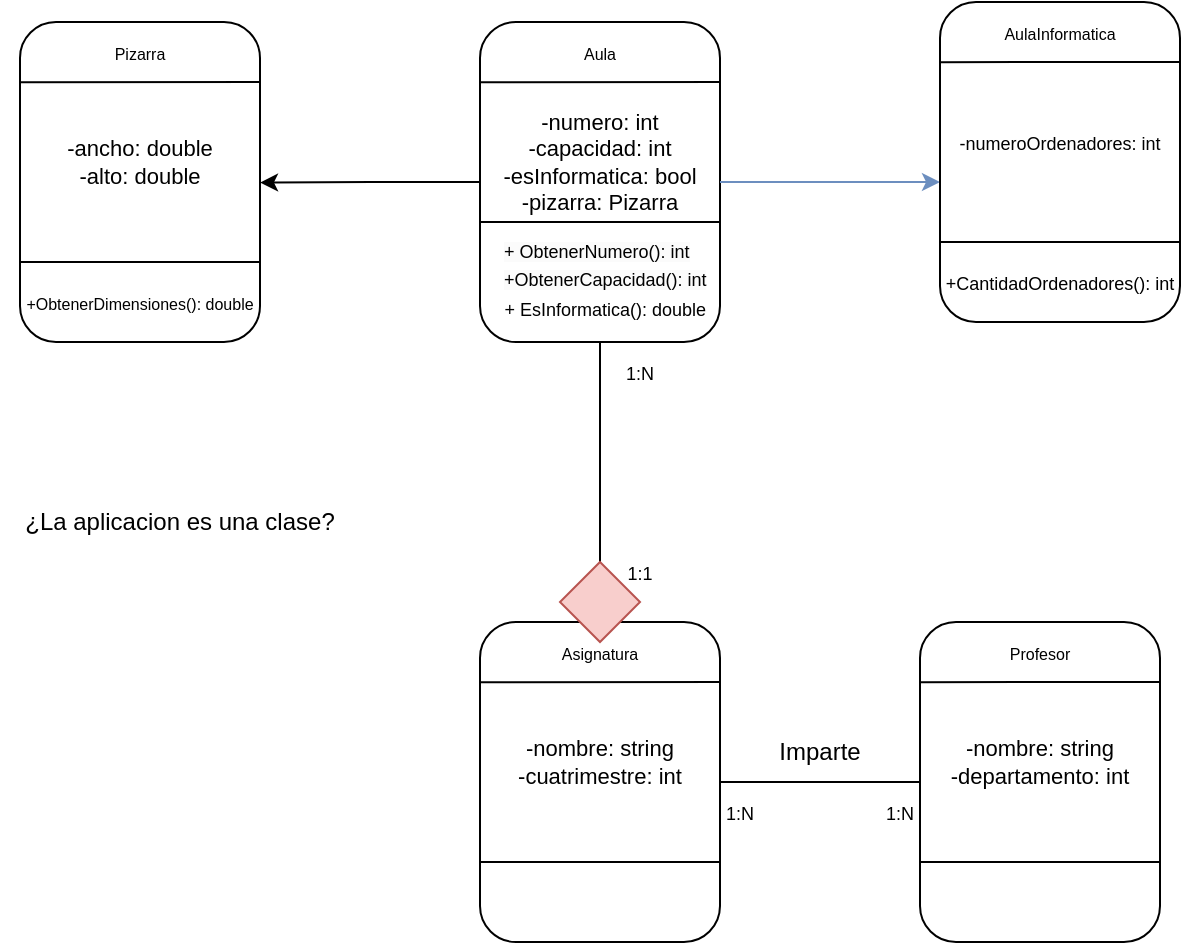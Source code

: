 <mxfile version="24.2.1" type="device" pages="2">
  <diagram name="Page-1" id="NZObzftYaRMVQlycntrI">
    <mxGraphModel dx="450" dy="656" grid="1" gridSize="10" guides="1" tooltips="1" connect="1" arrows="1" fold="1" page="1" pageScale="1" pageWidth="850" pageHeight="1100" math="0" shadow="0">
      <root>
        <mxCell id="0" />
        <mxCell id="1" parent="0" />
        <mxCell id="6HRYTmLF2GMswpSqAz99-2" value="" style="group" parent="1" vertex="1" connectable="0">
          <mxGeometry x="1340" y="330" width="240" height="160" as="geometry" />
        </mxCell>
        <mxCell id="tJ6ijP1tUuQRt77W8Tcq-2" value="" style="group" parent="6HRYTmLF2GMswpSqAz99-2" vertex="1" connectable="0">
          <mxGeometry width="120.24" height="160" as="geometry" />
        </mxCell>
        <mxCell id="UfTuCf3OS7GKTQSjwRax-13" value="" style="rounded=1;whiteSpace=wrap;html=1;" parent="tJ6ijP1tUuQRt77W8Tcq-2" vertex="1">
          <mxGeometry width="120" height="160" as="geometry" />
        </mxCell>
        <mxCell id="UfTuCf3OS7GKTQSjwRax-14" value="" style="endArrow=none;html=1;rounded=0;" parent="tJ6ijP1tUuQRt77W8Tcq-2" target="UfTuCf3OS7GKTQSjwRax-13" edge="1">
          <mxGeometry width="50" height="50" relative="1" as="geometry">
            <mxPoint y="60" as="sourcePoint" />
            <mxPoint x="50" y="10" as="targetPoint" />
          </mxGeometry>
        </mxCell>
        <mxCell id="UfTuCf3OS7GKTQSjwRax-15" value="" style="endArrow=none;html=1;rounded=0;entryX=1.002;entryY=0.312;entryDx=0;entryDy=0;entryPerimeter=0;" parent="tJ6ijP1tUuQRt77W8Tcq-2" edge="1">
          <mxGeometry width="50" height="50" relative="1" as="geometry">
            <mxPoint y="30.08" as="sourcePoint" />
            <mxPoint x="120.24" y="30" as="targetPoint" />
          </mxGeometry>
        </mxCell>
        <mxCell id="UfTuCf3OS7GKTQSjwRax-16" value="" style="endArrow=none;html=1;rounded=0;entryX=1.002;entryY=0.312;entryDx=0;entryDy=0;entryPerimeter=0;" parent="tJ6ijP1tUuQRt77W8Tcq-2" edge="1">
          <mxGeometry width="50" height="50" relative="1" as="geometry">
            <mxPoint y="120" as="sourcePoint" />
            <mxPoint x="120" y="120" as="targetPoint" />
          </mxGeometry>
        </mxCell>
        <mxCell id="UfTuCf3OS7GKTQSjwRax-17" value="&lt;span style=&quot;font-size: 8px;&quot;&gt;Asignatura&lt;/span&gt;" style="text;html=1;align=center;verticalAlign=middle;whiteSpace=wrap;rounded=0;" parent="tJ6ijP1tUuQRt77W8Tcq-2" vertex="1">
          <mxGeometry width="120" height="30" as="geometry" />
        </mxCell>
        <mxCell id="UfTuCf3OS7GKTQSjwRax-18" value="&lt;div style=&quot;font-size: 11px;&quot;&gt;-nombre: string&lt;/div&gt;&lt;div style=&quot;font-size: 11px;&quot;&gt;-cuatrimestre: int&lt;/div&gt;" style="text;html=1;align=center;verticalAlign=middle;whiteSpace=wrap;rounded=0;" parent="tJ6ijP1tUuQRt77W8Tcq-2" vertex="1">
          <mxGeometry y="50" width="120" height="40" as="geometry" />
        </mxCell>
        <mxCell id="tJ6ijP1tUuQRt77W8Tcq-11" value="Imparte" style="text;html=1;align=center;verticalAlign=middle;whiteSpace=wrap;rounded=0;" parent="6HRYTmLF2GMswpSqAz99-2" vertex="1">
          <mxGeometry x="140" y="50" width="60" height="30" as="geometry" />
        </mxCell>
        <mxCell id="tJ6ijP1tUuQRt77W8Tcq-12" value="&lt;font style=&quot;font-size: 9px;&quot;&gt;1:N&lt;/font&gt;" style="text;html=1;align=center;verticalAlign=middle;whiteSpace=wrap;rounded=0;" parent="6HRYTmLF2GMswpSqAz99-2" vertex="1">
          <mxGeometry x="100" y="80" width="60" height="30" as="geometry" />
        </mxCell>
        <mxCell id="tJ6ijP1tUuQRt77W8Tcq-13" value="&lt;font style=&quot;font-size: 9px;&quot;&gt;1:N&lt;/font&gt;" style="text;html=1;align=center;verticalAlign=middle;whiteSpace=wrap;rounded=0;" parent="6HRYTmLF2GMswpSqAz99-2" vertex="1">
          <mxGeometry x="180" y="80" width="60" height="30" as="geometry" />
        </mxCell>
        <mxCell id="tJ6ijP1tUuQRt77W8Tcq-3" value="" style="group" parent="1" vertex="1" connectable="0">
          <mxGeometry x="1560" y="330" width="120.24" height="160" as="geometry" />
        </mxCell>
        <mxCell id="tJ6ijP1tUuQRt77W8Tcq-4" value="" style="rounded=1;whiteSpace=wrap;html=1;" parent="tJ6ijP1tUuQRt77W8Tcq-3" vertex="1">
          <mxGeometry width="120" height="160" as="geometry" />
        </mxCell>
        <mxCell id="tJ6ijP1tUuQRt77W8Tcq-5" value="" style="endArrow=none;html=1;rounded=0;" parent="tJ6ijP1tUuQRt77W8Tcq-3" target="tJ6ijP1tUuQRt77W8Tcq-4" edge="1">
          <mxGeometry width="50" height="50" relative="1" as="geometry">
            <mxPoint y="60" as="sourcePoint" />
            <mxPoint x="50" y="10" as="targetPoint" />
          </mxGeometry>
        </mxCell>
        <mxCell id="tJ6ijP1tUuQRt77W8Tcq-6" value="" style="endArrow=none;html=1;rounded=0;entryX=1.002;entryY=0.312;entryDx=0;entryDy=0;entryPerimeter=0;" parent="tJ6ijP1tUuQRt77W8Tcq-3" edge="1">
          <mxGeometry width="50" height="50" relative="1" as="geometry">
            <mxPoint y="30.08" as="sourcePoint" />
            <mxPoint x="120.24" y="30" as="targetPoint" />
          </mxGeometry>
        </mxCell>
        <mxCell id="tJ6ijP1tUuQRt77W8Tcq-7" value="" style="endArrow=none;html=1;rounded=0;entryX=1.002;entryY=0.312;entryDx=0;entryDy=0;entryPerimeter=0;" parent="tJ6ijP1tUuQRt77W8Tcq-3" edge="1">
          <mxGeometry width="50" height="50" relative="1" as="geometry">
            <mxPoint y="120" as="sourcePoint" />
            <mxPoint x="120" y="120" as="targetPoint" />
          </mxGeometry>
        </mxCell>
        <mxCell id="tJ6ijP1tUuQRt77W8Tcq-8" value="&lt;span style=&quot;font-size: 8px;&quot;&gt;Profesor&lt;/span&gt;" style="text;html=1;align=center;verticalAlign=middle;whiteSpace=wrap;rounded=0;" parent="tJ6ijP1tUuQRt77W8Tcq-3" vertex="1">
          <mxGeometry width="120" height="30" as="geometry" />
        </mxCell>
        <mxCell id="tJ6ijP1tUuQRt77W8Tcq-9" value="&lt;div style=&quot;font-size: 11px;&quot;&gt;-nombre: string&lt;/div&gt;&lt;div style=&quot;font-size: 11px;&quot;&gt;-departamento: int&lt;/div&gt;" style="text;html=1;align=center;verticalAlign=middle;whiteSpace=wrap;rounded=0;" parent="tJ6ijP1tUuQRt77W8Tcq-3" vertex="1">
          <mxGeometry y="50" width="120" height="40" as="geometry" />
        </mxCell>
        <mxCell id="tJ6ijP1tUuQRt77W8Tcq-10" style="edgeStyle=orthogonalEdgeStyle;rounded=0;orthogonalLoop=1;jettySize=auto;html=1;exitX=0;exitY=0.75;exitDx=0;exitDy=0;entryX=1;entryY=0.75;entryDx=0;entryDy=0;endArrow=none;endFill=0;" parent="1" source="tJ6ijP1tUuQRt77W8Tcq-9" target="UfTuCf3OS7GKTQSjwRax-18" edge="1">
          <mxGeometry relative="1" as="geometry" />
        </mxCell>
        <mxCell id="tJ6ijP1tUuQRt77W8Tcq-14" value="" style="group" parent="1" vertex="1" connectable="0">
          <mxGeometry x="1340" y="30" width="160" height="160" as="geometry" />
        </mxCell>
        <mxCell id="tJ6ijP1tUuQRt77W8Tcq-15" value="" style="rounded=1;whiteSpace=wrap;html=1;" parent="tJ6ijP1tUuQRt77W8Tcq-14" vertex="1">
          <mxGeometry width="120" height="160" as="geometry" />
        </mxCell>
        <mxCell id="tJ6ijP1tUuQRt77W8Tcq-16" value="" style="endArrow=none;html=1;rounded=0;" parent="tJ6ijP1tUuQRt77W8Tcq-14" target="tJ6ijP1tUuQRt77W8Tcq-15" edge="1">
          <mxGeometry width="50" height="50" relative="1" as="geometry">
            <mxPoint y="60" as="sourcePoint" />
            <mxPoint x="50" y="10" as="targetPoint" />
          </mxGeometry>
        </mxCell>
        <mxCell id="tJ6ijP1tUuQRt77W8Tcq-17" value="" style="endArrow=none;html=1;rounded=0;entryX=1.002;entryY=0.312;entryDx=0;entryDy=0;entryPerimeter=0;" parent="tJ6ijP1tUuQRt77W8Tcq-14" edge="1">
          <mxGeometry width="50" height="50" relative="1" as="geometry">
            <mxPoint y="30.08" as="sourcePoint" />
            <mxPoint x="120.24" y="30" as="targetPoint" />
          </mxGeometry>
        </mxCell>
        <mxCell id="tJ6ijP1tUuQRt77W8Tcq-18" value="" style="endArrow=none;html=1;rounded=0;entryX=1.002;entryY=0.312;entryDx=0;entryDy=0;entryPerimeter=0;" parent="tJ6ijP1tUuQRt77W8Tcq-14" edge="1">
          <mxGeometry width="50" height="50" relative="1" as="geometry">
            <mxPoint y="100" as="sourcePoint" />
            <mxPoint x="120" y="100" as="targetPoint" />
          </mxGeometry>
        </mxCell>
        <mxCell id="tJ6ijP1tUuQRt77W8Tcq-19" value="&lt;span style=&quot;font-size: 8px;&quot;&gt;Aula&lt;/span&gt;" style="text;html=1;align=center;verticalAlign=middle;whiteSpace=wrap;rounded=0;" parent="tJ6ijP1tUuQRt77W8Tcq-14" vertex="1">
          <mxGeometry width="120" height="30" as="geometry" />
        </mxCell>
        <mxCell id="tJ6ijP1tUuQRt77W8Tcq-29" style="edgeStyle=orthogonalEdgeStyle;rounded=0;orthogonalLoop=1;jettySize=auto;html=1;exitX=0;exitY=0.75;exitDx=0;exitDy=0;" parent="tJ6ijP1tUuQRt77W8Tcq-14" source="tJ6ijP1tUuQRt77W8Tcq-20" edge="1">
          <mxGeometry relative="1" as="geometry">
            <mxPoint x="-110" y="80.286" as="targetPoint" />
          </mxGeometry>
        </mxCell>
        <mxCell id="tJ6ijP1tUuQRt77W8Tcq-20" value="&lt;div style=&quot;font-size: 11px;&quot;&gt;-numero: int&lt;/div&gt;&lt;div style=&quot;font-size: 11px;&quot;&gt;-capacidad: int&lt;/div&gt;&lt;div style=&quot;font-size: 11px;&quot;&gt;-esInformatica: bool&lt;/div&gt;&lt;div style=&quot;font-size: 11px;&quot;&gt;-pizarra: Pizarra&lt;/div&gt;" style="text;html=1;align=center;verticalAlign=middle;whiteSpace=wrap;rounded=0;" parent="tJ6ijP1tUuQRt77W8Tcq-14" vertex="1">
          <mxGeometry y="50" width="120" height="40" as="geometry" />
        </mxCell>
        <mxCell id="tJ6ijP1tUuQRt77W8Tcq-44" value="&lt;span style=&quot;color: rgb(0, 0, 0); font-family: Helvetica; font-size: 9px; font-style: normal; font-variant-ligatures: normal; font-variant-caps: normal; font-weight: 400; letter-spacing: normal; orphans: 2; text-align: center; text-indent: 0px; text-transform: none; widows: 2; word-spacing: 0px; -webkit-text-stroke-width: 0px; white-space: normal; background-color: rgb(251, 251, 251); text-decoration-thickness: initial; text-decoration-style: initial; text-decoration-color: initial; display: inline !important; float: none;&quot;&gt;+ ObtenerNumero(): int&lt;/span&gt;&lt;div&gt;&lt;span style=&quot;color: rgb(0, 0, 0); font-family: Helvetica; font-size: 9px; font-style: normal; font-variant-ligatures: normal; font-variant-caps: normal; font-weight: 400; letter-spacing: normal; orphans: 2; text-align: center; text-indent: 0px; text-transform: none; widows: 2; word-spacing: 0px; -webkit-text-stroke-width: 0px; white-space: normal; background-color: rgb(251, 251, 251); text-decoration-thickness: initial; text-decoration-style: initial; text-decoration-color: initial; display: inline !important; float: none;&quot;&gt;+ObtenerCapacidad(): int&lt;/span&gt;&lt;/div&gt;&lt;div style=&quot;text-align: center;&quot;&gt;&lt;font style=&quot;font-size: 9px;&quot;&gt;+ EsInformatica(): double&lt;/font&gt;&lt;/div&gt;" style="text;whiteSpace=wrap;html=1;" parent="tJ6ijP1tUuQRt77W8Tcq-14" vertex="1">
          <mxGeometry x="10" y="100" width="150" height="40" as="geometry" />
        </mxCell>
        <mxCell id="tJ6ijP1tUuQRt77W8Tcq-21" value="" style="endArrow=classic;html=1;rounded=0;exitX=1;exitY=0.75;exitDx=0;exitDy=0;fillColor=#dae8fc;strokeColor=#6c8ebf;" parent="1" source="tJ6ijP1tUuQRt77W8Tcq-20" edge="1">
          <mxGeometry width="50" height="50" relative="1" as="geometry">
            <mxPoint x="1510" y="240" as="sourcePoint" />
            <mxPoint x="1570" y="110" as="targetPoint" />
          </mxGeometry>
        </mxCell>
        <mxCell id="tJ6ijP1tUuQRt77W8Tcq-22" value="" style="group" parent="1" vertex="1" connectable="0">
          <mxGeometry x="1570" y="20" width="120.24" height="160" as="geometry" />
        </mxCell>
        <mxCell id="tJ6ijP1tUuQRt77W8Tcq-23" value="" style="rounded=1;whiteSpace=wrap;html=1;" parent="tJ6ijP1tUuQRt77W8Tcq-22" vertex="1">
          <mxGeometry width="120" height="160" as="geometry" />
        </mxCell>
        <mxCell id="tJ6ijP1tUuQRt77W8Tcq-24" value="" style="endArrow=none;html=1;rounded=0;" parent="tJ6ijP1tUuQRt77W8Tcq-22" target="tJ6ijP1tUuQRt77W8Tcq-23" edge="1">
          <mxGeometry width="50" height="50" relative="1" as="geometry">
            <mxPoint y="60" as="sourcePoint" />
            <mxPoint x="50" y="10" as="targetPoint" />
          </mxGeometry>
        </mxCell>
        <mxCell id="tJ6ijP1tUuQRt77W8Tcq-25" value="" style="endArrow=none;html=1;rounded=0;entryX=1.002;entryY=0.312;entryDx=0;entryDy=0;entryPerimeter=0;" parent="tJ6ijP1tUuQRt77W8Tcq-22" edge="1">
          <mxGeometry width="50" height="50" relative="1" as="geometry">
            <mxPoint y="30.08" as="sourcePoint" />
            <mxPoint x="120.24" y="30" as="targetPoint" />
          </mxGeometry>
        </mxCell>
        <mxCell id="tJ6ijP1tUuQRt77W8Tcq-26" value="" style="endArrow=none;html=1;rounded=0;entryX=1.002;entryY=0.312;entryDx=0;entryDy=0;entryPerimeter=0;" parent="tJ6ijP1tUuQRt77W8Tcq-22" edge="1">
          <mxGeometry width="50" height="50" relative="1" as="geometry">
            <mxPoint y="120" as="sourcePoint" />
            <mxPoint x="120" y="120" as="targetPoint" />
          </mxGeometry>
        </mxCell>
        <mxCell id="tJ6ijP1tUuQRt77W8Tcq-27" value="&lt;span style=&quot;font-size: 8px;&quot;&gt;AulaInformatica&lt;/span&gt;" style="text;html=1;align=center;verticalAlign=middle;whiteSpace=wrap;rounded=0;" parent="tJ6ijP1tUuQRt77W8Tcq-22" vertex="1">
          <mxGeometry width="120" height="30" as="geometry" />
        </mxCell>
        <mxCell id="tJ6ijP1tUuQRt77W8Tcq-28" value="&lt;div style=&quot;&quot;&gt;&lt;font style=&quot;font-size: 9px;&quot;&gt;-numeroOrdenadores: int&lt;/font&gt;&lt;/div&gt;" style="text;html=1;align=center;verticalAlign=middle;whiteSpace=wrap;rounded=0;" parent="tJ6ijP1tUuQRt77W8Tcq-22" vertex="1">
          <mxGeometry y="50" width="120" height="40" as="geometry" />
        </mxCell>
        <mxCell id="tJ6ijP1tUuQRt77W8Tcq-41" value="&lt;div style=&quot;&quot;&gt;&lt;font style=&quot;font-size: 9px;&quot;&gt;+CantidadOrdenadores(): int&lt;/font&gt;&lt;/div&gt;" style="text;html=1;align=center;verticalAlign=middle;whiteSpace=wrap;rounded=0;" parent="tJ6ijP1tUuQRt77W8Tcq-22" vertex="1">
          <mxGeometry y="120" width="120" height="40" as="geometry" />
        </mxCell>
        <mxCell id="tJ6ijP1tUuQRt77W8Tcq-30" value="" style="group" parent="1" vertex="1" connectable="0">
          <mxGeometry x="1110" y="30" width="120.24" height="160" as="geometry" />
        </mxCell>
        <mxCell id="tJ6ijP1tUuQRt77W8Tcq-31" value="" style="rounded=1;whiteSpace=wrap;html=1;" parent="tJ6ijP1tUuQRt77W8Tcq-30" vertex="1">
          <mxGeometry width="120" height="160" as="geometry" />
        </mxCell>
        <mxCell id="tJ6ijP1tUuQRt77W8Tcq-32" value="" style="endArrow=none;html=1;rounded=0;" parent="tJ6ijP1tUuQRt77W8Tcq-30" target="tJ6ijP1tUuQRt77W8Tcq-31" edge="1">
          <mxGeometry width="50" height="50" relative="1" as="geometry">
            <mxPoint y="60" as="sourcePoint" />
            <mxPoint x="50" y="10" as="targetPoint" />
          </mxGeometry>
        </mxCell>
        <mxCell id="tJ6ijP1tUuQRt77W8Tcq-33" value="" style="endArrow=none;html=1;rounded=0;entryX=1.002;entryY=0.312;entryDx=0;entryDy=0;entryPerimeter=0;" parent="tJ6ijP1tUuQRt77W8Tcq-30" edge="1">
          <mxGeometry width="50" height="50" relative="1" as="geometry">
            <mxPoint y="30.08" as="sourcePoint" />
            <mxPoint x="120.24" y="30" as="targetPoint" />
          </mxGeometry>
        </mxCell>
        <mxCell id="tJ6ijP1tUuQRt77W8Tcq-34" value="" style="endArrow=none;html=1;rounded=0;entryX=1.002;entryY=0.312;entryDx=0;entryDy=0;entryPerimeter=0;" parent="tJ6ijP1tUuQRt77W8Tcq-30" edge="1">
          <mxGeometry width="50" height="50" relative="1" as="geometry">
            <mxPoint y="120" as="sourcePoint" />
            <mxPoint x="120" y="120" as="targetPoint" />
          </mxGeometry>
        </mxCell>
        <mxCell id="tJ6ijP1tUuQRt77W8Tcq-35" value="&lt;span style=&quot;font-size: 8px;&quot;&gt;Pizarra&lt;/span&gt;" style="text;html=1;align=center;verticalAlign=middle;whiteSpace=wrap;rounded=0;" parent="tJ6ijP1tUuQRt77W8Tcq-30" vertex="1">
          <mxGeometry width="120" height="30" as="geometry" />
        </mxCell>
        <mxCell id="tJ6ijP1tUuQRt77W8Tcq-37" value="&lt;div style=&quot;font-size: 11px;&quot;&gt;-ancho: double&lt;/div&gt;&lt;div style=&quot;font-size: 11px;&quot;&gt;-alto: double&lt;/div&gt;" style="text;html=1;align=center;verticalAlign=middle;whiteSpace=wrap;rounded=0;" parent="tJ6ijP1tUuQRt77W8Tcq-30" vertex="1">
          <mxGeometry y="50" width="120" height="40" as="geometry" />
        </mxCell>
        <mxCell id="tJ6ijP1tUuQRt77W8Tcq-40" value="&lt;div style=&quot;&quot;&gt;&lt;font style=&quot;font-size: 8px;&quot;&gt;+ObtenerDimensiones(): double&lt;/font&gt;&lt;/div&gt;" style="text;html=1;align=center;verticalAlign=middle;whiteSpace=wrap;rounded=0;" parent="tJ6ijP1tUuQRt77W8Tcq-30" vertex="1">
          <mxGeometry y="120" width="120" height="40" as="geometry" />
        </mxCell>
        <mxCell id="tJ6ijP1tUuQRt77W8Tcq-47" style="edgeStyle=orthogonalEdgeStyle;rounded=0;orthogonalLoop=1;jettySize=auto;html=1;exitX=0.5;exitY=1;exitDx=0;exitDy=0;entryX=0.5;entryY=0;entryDx=0;entryDy=0;endArrow=none;endFill=0;" parent="1" source="tJ6ijP1tUuQRt77W8Tcq-15" target="UfTuCf3OS7GKTQSjwRax-17" edge="1">
          <mxGeometry relative="1" as="geometry" />
        </mxCell>
        <mxCell id="tJ6ijP1tUuQRt77W8Tcq-49" value="&lt;font style=&quot;font-size: 9px;&quot;&gt;1:N&lt;/font&gt;" style="text;html=1;align=center;verticalAlign=middle;whiteSpace=wrap;rounded=0;" parent="1" vertex="1">
          <mxGeometry x="1390" y="190" width="60" height="30" as="geometry" />
        </mxCell>
        <mxCell id="tJ6ijP1tUuQRt77W8Tcq-50" value="&lt;font style=&quot;font-size: 9px;&quot;&gt;1:1&lt;/font&gt;" style="text;html=1;align=center;verticalAlign=middle;whiteSpace=wrap;rounded=0;" parent="1" vertex="1">
          <mxGeometry x="1390" y="290" width="60" height="30" as="geometry" />
        </mxCell>
        <mxCell id="tJ6ijP1tUuQRt77W8Tcq-51" value="" style="rhombus;whiteSpace=wrap;html=1;fillColor=#f8cecc;strokeColor=#b85450;" parent="1" vertex="1">
          <mxGeometry x="1380" y="300" width="40" height="40" as="geometry" />
        </mxCell>
        <mxCell id="suOxwqhWXyRoQqosibSl-1" value="¿La aplicacion es una clase?" style="text;html=1;align=center;verticalAlign=middle;whiteSpace=wrap;rounded=0;" vertex="1" parent="1">
          <mxGeometry x="1100" y="230" width="180" height="100" as="geometry" />
        </mxCell>
      </root>
    </mxGraphModel>
  </diagram>
  <diagram id="IubqsKRCvYwm9v-thLuF" name="Page-2">
    <mxGraphModel dx="1150" dy="509" grid="0" gridSize="10" guides="1" tooltips="1" connect="1" arrows="1" fold="1" page="0" pageScale="1" pageWidth="850" pageHeight="1100" math="0" shadow="0">
      <root>
        <mxCell id="0" />
        <mxCell id="1" parent="0" />
        <mxCell id="eLIHctDLw3GJHYmIPz8b-1" value="" style="group" vertex="1" connectable="0" parent="1">
          <mxGeometry x="50" y="30" width="760" height="570" as="geometry" />
        </mxCell>
        <mxCell id="eLIHctDLw3GJHYmIPz8b-2" value="" style="group" vertex="1" connectable="0" parent="eLIHctDLw3GJHYmIPz8b-1">
          <mxGeometry width="198.657" height="213.75" as="geometry" />
        </mxCell>
        <mxCell id="eLIHctDLw3GJHYmIPz8b-3" value="" style="whiteSpace=wrap;html=1;aspect=fixed;" vertex="1" parent="eLIHctDLw3GJHYmIPz8b-2">
          <mxGeometry width="198.261" height="198.261" as="geometry" />
        </mxCell>
        <mxCell id="eLIHctDLw3GJHYmIPz8b-4" value="" style="endArrow=none;html=1;rounded=0;exitX=0;exitY=0.333;exitDx=0;exitDy=0;exitPerimeter=0;entryX=1.002;entryY=0.336;entryDx=0;entryDy=0;entryPerimeter=0;" edge="1" parent="eLIHctDLw3GJHYmIPz8b-2">
          <mxGeometry width="50" height="50" relative="1" as="geometry">
            <mxPoint y="47.5" as="sourcePoint" />
            <mxPoint x="198.657" y="48.141" as="targetPoint" />
          </mxGeometry>
        </mxCell>
        <mxCell id="eLIHctDLw3GJHYmIPz8b-5" value="" style="endArrow=none;html=1;rounded=0;exitX=0;exitY=0.333;exitDx=0;exitDy=0;exitPerimeter=0;entryX=1.002;entryY=0.336;entryDx=0;entryDy=0;entryPerimeter=0;" edge="1" parent="eLIHctDLw3GJHYmIPz8b-2">
          <mxGeometry width="50" height="50" relative="1" as="geometry">
            <mxPoint y="154.375" as="sourcePoint" />
            <mxPoint x="198.261" y="154.375" as="targetPoint" />
          </mxGeometry>
        </mxCell>
        <mxCell id="eLIHctDLw3GJHYmIPz8b-6" value="Cliente" style="text;html=1;align=center;verticalAlign=middle;whiteSpace=wrap;rounded=0;" vertex="1" parent="eLIHctDLw3GJHYmIPz8b-2">
          <mxGeometry x="66.087" y="11.875" width="66.087" height="35.625" as="geometry" />
        </mxCell>
        <mxCell id="eLIHctDLw3GJHYmIPz8b-7" value="- nombre: string&lt;div&gt;-dni: string&lt;/div&gt;&lt;div&gt;-direccion: string&lt;/div&gt;&lt;div&gt;-edad: int&lt;/div&gt;" style="text;html=1;align=center;verticalAlign=middle;whiteSpace=wrap;rounded=0;" vertex="1" parent="eLIHctDLw3GJHYmIPz8b-2">
          <mxGeometry y="83.125" width="198.261" height="35.625" as="geometry" />
        </mxCell>
        <mxCell id="eLIHctDLw3GJHYmIPz8b-8" value="" style="rounded=0;whiteSpace=wrap;html=1;" vertex="1" parent="eLIHctDLw3GJHYmIPz8b-1">
          <mxGeometry x="277.874" y="332.5" width="187.246" height="237.5" as="geometry" />
        </mxCell>
        <mxCell id="eLIHctDLw3GJHYmIPz8b-9" value="" style="endArrow=none;html=1;rounded=0;entryX=1.032;entryY=0.295;entryDx=0;entryDy=0;entryPerimeter=0;" edge="1" parent="eLIHctDLw3GJHYmIPz8b-1">
          <mxGeometry width="50" height="50" relative="1" as="geometry">
            <mxPoint x="277.874" y="393.062" as="sourcePoint" />
            <mxPoint x="471.112" y="391.875" as="targetPoint" />
          </mxGeometry>
        </mxCell>
        <mxCell id="eLIHctDLw3GJHYmIPz8b-10" value="Sucursales" style="text;html=1;align=center;verticalAlign=middle;whiteSpace=wrap;rounded=0;" vertex="1" parent="eLIHctDLw3GJHYmIPz8b-1">
          <mxGeometry x="338.453" y="344.375" width="66.087" height="35.625" as="geometry" />
        </mxCell>
        <mxCell id="eLIHctDLw3GJHYmIPz8b-11" value="-numeroSucursal: int&lt;div&gt;-direccion: string&lt;/div&gt;&lt;div&gt;-telefono: string&lt;/div&gt;" style="text;html=1;align=center;verticalAlign=middle;whiteSpace=wrap;rounded=0;" vertex="1" parent="eLIHctDLw3GJHYmIPz8b-1">
          <mxGeometry x="289.285" y="403.75" width="164.821" height="71.25" as="geometry" />
        </mxCell>
        <mxCell id="eLIHctDLw3GJHYmIPz8b-12" value="" style="endArrow=none;html=1;rounded=0;entryX=1;entryY=0.75;entryDx=0;entryDy=0;" edge="1" parent="eLIHctDLw3GJHYmIPz8b-1">
          <mxGeometry width="50" height="50" relative="1" as="geometry">
            <mxPoint x="277.874" y="486.875" as="sourcePoint" />
            <mxPoint x="465.12" y="486.875" as="targetPoint" />
          </mxGeometry>
        </mxCell>
        <mxCell id="eLIHctDLw3GJHYmIPz8b-13" value="" style="endArrow=none;html=1;rounded=0;exitX=1;exitY=0.5;exitDx=0;exitDy=0;" edge="1" parent="eLIHctDLw3GJHYmIPz8b-1" source="eLIHctDLw3GJHYmIPz8b-7">
          <mxGeometry width="50" height="50" relative="1" as="geometry">
            <mxPoint x="209.275" y="237.5" as="sourcePoint" />
            <mxPoint x="286.377" y="100.938" as="targetPoint" />
            <Array as="points" />
          </mxGeometry>
        </mxCell>
        <mxCell id="eLIHctDLw3GJHYmIPz8b-14" value="&lt;font style=&quot;font-size: 8px;&quot;&gt;1:1&lt;/font&gt;" style="text;html=1;align=center;verticalAlign=middle;whiteSpace=wrap;rounded=0;" vertex="1" parent="eLIHctDLw3GJHYmIPz8b-1">
          <mxGeometry x="176.232" y="71.25" width="66.087" height="35.625" as="geometry" />
        </mxCell>
        <mxCell id="eLIHctDLw3GJHYmIPz8b-15" value="" style="endArrow=none;html=1;rounded=0;entryX=0.531;entryY=1.014;entryDx=0;entryDy=0;entryPerimeter=0;exitX=0.549;exitY=0.005;exitDx=0;exitDy=0;exitPerimeter=0;" edge="1" parent="eLIHctDLw3GJHYmIPz8b-1" source="eLIHctDLw3GJHYmIPz8b-8" target="eLIHctDLw3GJHYmIPz8b-18">
          <mxGeometry width="50" height="50" relative="1" as="geometry">
            <mxPoint x="341.449" y="285" as="sourcePoint" />
            <mxPoint x="396.522" y="225.625" as="targetPoint" />
          </mxGeometry>
        </mxCell>
        <mxCell id="eLIHctDLw3GJHYmIPz8b-16" value="&lt;font style=&quot;font-size: 8px;&quot;&gt;1:1&lt;/font&gt;" style="text;html=1;align=center;verticalAlign=middle;whiteSpace=wrap;rounded=0;" vertex="1" parent="eLIHctDLw3GJHYmIPz8b-1">
          <mxGeometry x="363.478" y="296.875" width="66.087" height="35.625" as="geometry" />
        </mxCell>
        <mxCell id="eLIHctDLw3GJHYmIPz8b-17" value="&lt;font style=&quot;font-size: 8px;&quot;&gt;0:N&lt;/font&gt;" style="text;html=1;align=center;verticalAlign=middle;whiteSpace=wrap;rounded=0;" vertex="1" parent="eLIHctDLw3GJHYmIPz8b-1">
          <mxGeometry x="363.478" y="213.75" width="66.087" height="35.625" as="geometry" />
        </mxCell>
        <mxCell id="eLIHctDLw3GJHYmIPz8b-18" value="" style="rounded=0;whiteSpace=wrap;html=1;" vertex="1" parent="eLIHctDLw3GJHYmIPz8b-1">
          <mxGeometry x="286.377" width="176.232" height="213.75" as="geometry" />
        </mxCell>
        <mxCell id="eLIHctDLw3GJHYmIPz8b-19" value="" style="endArrow=none;html=1;rounded=0;exitX=0;exitY=0.25;exitDx=0;exitDy=0;entryX=1;entryY=0.25;entryDx=0;entryDy=0;" edge="1" parent="eLIHctDLw3GJHYmIPz8b-1" source="eLIHctDLw3GJHYmIPz8b-18" target="eLIHctDLw3GJHYmIPz8b-18">
          <mxGeometry width="50" height="50" relative="1" as="geometry">
            <mxPoint x="330.435" y="106.875" as="sourcePoint" />
            <mxPoint x="473.623" y="61.75" as="targetPoint" />
          </mxGeometry>
        </mxCell>
        <mxCell id="eLIHctDLw3GJHYmIPz8b-20" value="" style="endArrow=none;html=1;rounded=0;exitX=0;exitY=0.25;exitDx=0;exitDy=0;entryX=1;entryY=0.25;entryDx=0;entryDy=0;" edge="1" parent="eLIHctDLw3GJHYmIPz8b-1">
          <mxGeometry width="50" height="50" relative="1" as="geometry">
            <mxPoint x="286.377" y="106.531" as="sourcePoint" />
            <mxPoint x="462.609" y="106.531" as="targetPoint" />
          </mxGeometry>
        </mxCell>
        <mxCell id="eLIHctDLw3GJHYmIPz8b-21" value="Cuenta" style="text;html=1;align=center;verticalAlign=middle;whiteSpace=wrap;rounded=0;" vertex="1" parent="eLIHctDLw3GJHYmIPz8b-1">
          <mxGeometry x="324.928" y="11.875" width="99.13" height="35.625" as="geometry" />
        </mxCell>
        <mxCell id="eLIHctDLw3GJHYmIPz8b-22" value="&lt;div&gt;-numeroCuenta&lt;/div&gt;-saldo: double" style="text;html=1;align=center;verticalAlign=middle;whiteSpace=wrap;rounded=0;" vertex="1" parent="eLIHctDLw3GJHYmIPz8b-1">
          <mxGeometry x="275.362" y="59.375" width="198.261" height="35.625" as="geometry" />
        </mxCell>
        <mxCell id="eLIHctDLw3GJHYmIPz8b-23" value="&lt;font style=&quot;font-size: 8px;&quot;&gt;+ ConsultarSaldo(): double&lt;/font&gt;&lt;div style=&quot;font-size: 8px;&quot;&gt;&lt;font style=&quot;font-size: 8px;&quot;&gt;+ RealizarAportacion(): void&lt;/font&gt;&lt;/div&gt;&lt;div style=&quot;font-size: 8px;&quot;&gt;&lt;font style=&quot;font-size: 8px;&quot;&gt;+ RealizarReintegro(): void&lt;/font&gt;&lt;/div&gt;" style="text;html=1;align=center;verticalAlign=middle;whiteSpace=wrap;rounded=0;" vertex="1" parent="eLIHctDLw3GJHYmIPz8b-1">
          <mxGeometry x="311.115" y="95" width="121.159" height="130.625" as="geometry" />
        </mxCell>
        <mxCell id="eLIHctDLw3GJHYmIPz8b-24" value="&lt;font style=&quot;font-size: 8px;&quot;&gt;0:N&lt;/font&gt;" style="text;html=1;align=center;verticalAlign=middle;whiteSpace=wrap;rounded=0;fontSize=6;" vertex="1" parent="eLIHctDLw3GJHYmIPz8b-1">
          <mxGeometry x="242.319" y="71.25" width="66.087" height="35.625" as="geometry" />
        </mxCell>
        <mxCell id="eLIHctDLw3GJHYmIPz8b-25" style="edgeStyle=orthogonalEdgeStyle;rounded=0;orthogonalLoop=1;jettySize=auto;html=1;exitX=0;exitY=0.5;exitDx=0;exitDy=0;entryX=1;entryY=0.5;entryDx=0;entryDy=0;endArrow=none;endFill=0;" edge="1" parent="eLIHctDLw3GJHYmIPz8b-1" source="eLIHctDLw3GJHYmIPz8b-26" target="eLIHctDLw3GJHYmIPz8b-18">
          <mxGeometry relative="1" as="geometry" />
        </mxCell>
        <mxCell id="eLIHctDLw3GJHYmIPz8b-26" value="" style="rounded=0;whiteSpace=wrap;html=1;" vertex="1" parent="eLIHctDLw3GJHYmIPz8b-1">
          <mxGeometry x="583.768" width="176.232" height="213.75" as="geometry" />
        </mxCell>
        <mxCell id="eLIHctDLw3GJHYmIPz8b-27" value="" style="endArrow=none;html=1;rounded=0;exitX=0;exitY=0.25;exitDx=0;exitDy=0;entryX=1;entryY=0.25;entryDx=0;entryDy=0;" edge="1" parent="eLIHctDLw3GJHYmIPz8b-1" source="eLIHctDLw3GJHYmIPz8b-26" target="eLIHctDLw3GJHYmIPz8b-26">
          <mxGeometry width="50" height="50" relative="1" as="geometry">
            <mxPoint x="649.855" y="95" as="sourcePoint" />
            <mxPoint x="704.928" y="35.625" as="targetPoint" />
          </mxGeometry>
        </mxCell>
        <mxCell id="eLIHctDLw3GJHYmIPz8b-28" value="" style="endArrow=none;html=1;rounded=0;exitX=0;exitY=0.25;exitDx=0;exitDy=0;entryX=1;entryY=0.25;entryDx=0;entryDy=0;" edge="1" parent="eLIHctDLw3GJHYmIPz8b-1">
          <mxGeometry width="50" height="50" relative="1" as="geometry">
            <mxPoint x="583.768" y="154.375" as="sourcePoint" />
            <mxPoint x="760" y="154.375" as="targetPoint" />
          </mxGeometry>
        </mxCell>
        <mxCell id="eLIHctDLw3GJHYmIPz8b-29" value="Movimientos" style="text;html=1;align=center;verticalAlign=middle;whiteSpace=wrap;rounded=0;" vertex="1" parent="eLIHctDLw3GJHYmIPz8b-1">
          <mxGeometry x="638.841" y="11.875" width="66.087" height="35.625" as="geometry" />
        </mxCell>
        <mxCell id="eLIHctDLw3GJHYmIPz8b-30" value="-Tipo: TipoMovimientos&lt;div&gt;&lt;/div&gt;&lt;div&gt;-fecha: date&lt;/div&gt;" style="text;html=1;align=center;verticalAlign=middle;whiteSpace=wrap;rounded=0;" vertex="1" parent="eLIHctDLw3GJHYmIPz8b-1">
          <mxGeometry x="561.739" y="59.375" width="198.261" height="35.625" as="geometry" />
        </mxCell>
        <mxCell id="eLIHctDLw3GJHYmIPz8b-31" value="" style="group" vertex="1" connectable="0" parent="eLIHctDLw3GJHYmIPz8b-1">
          <mxGeometry x="594.783" y="320.625" width="154.203" height="166.25" as="geometry" />
        </mxCell>
        <mxCell id="eLIHctDLw3GJHYmIPz8b-32" value="" style="rounded=0;whiteSpace=wrap;html=1;" vertex="1" parent="eLIHctDLw3GJHYmIPz8b-31">
          <mxGeometry width="154.203" height="166.25" as="geometry" />
        </mxCell>
        <mxCell id="eLIHctDLw3GJHYmIPz8b-33" value="" style="endArrow=none;html=1;rounded=0;entryX=0;entryY=0.25;entryDx=0;entryDy=0;exitX=1;exitY=0.25;exitDx=0;exitDy=0;" edge="1" parent="eLIHctDLw3GJHYmIPz8b-31">
          <mxGeometry width="50" height="50" relative="1" as="geometry">
            <mxPoint x="154.203" y="47.5" as="sourcePoint" />
            <mxPoint y="47.5" as="targetPoint" />
          </mxGeometry>
        </mxCell>
        <mxCell id="eLIHctDLw3GJHYmIPz8b-34" value="TipoMovimientos&lt;div&gt;&lt;br&gt;&lt;/div&gt;" style="text;html=1;align=center;verticalAlign=middle;whiteSpace=wrap;rounded=0;" vertex="1" parent="eLIHctDLw3GJHYmIPz8b-31">
          <mxGeometry x="44.058" y="11.875" width="66.087" height="35.625" as="geometry" />
        </mxCell>
        <mxCell id="eLIHctDLw3GJHYmIPz8b-35" value="" style="endArrow=none;html=1;rounded=0;entryX=0;entryY=0.25;entryDx=0;entryDy=0;exitX=1;exitY=0.25;exitDx=0;exitDy=0;" edge="1" parent="eLIHctDLw3GJHYmIPz8b-31">
          <mxGeometry width="50" height="50" relative="1" as="geometry">
            <mxPoint x="154.203" y="130.423" as="sourcePoint" />
            <mxPoint y="130.423" as="targetPoint" />
          </mxGeometry>
        </mxCell>
        <mxCell id="eLIHctDLw3GJHYmIPz8b-36" value="tipo1: ingreso&lt;div&gt;tipo2: retirada&lt;/div&gt;" style="text;html=1;align=center;verticalAlign=middle;whiteSpace=wrap;rounded=0;" vertex="1" parent="eLIHctDLw3GJHYmIPz8b-31">
          <mxGeometry y="59.375" width="143.188" height="35.625" as="geometry" />
        </mxCell>
        <mxCell id="eLIHctDLw3GJHYmIPz8b-37" value="" style="endArrow=none;html=1;rounded=0;exitX=0.607;exitY=-0.006;exitDx=0;exitDy=0;exitPerimeter=0;" edge="1" parent="eLIHctDLw3GJHYmIPz8b-1">
          <mxGeometry width="50" height="50" relative="1" as="geometry">
            <mxPoint x="671.884" y="319.627" as="sourcePoint" />
            <mxPoint x="671.906" y="213.75" as="targetPoint" />
            <Array as="points" />
          </mxGeometry>
        </mxCell>
        <mxCell id="eLIHctDLw3GJHYmIPz8b-38" value="&lt;font style=&quot;font-size: 8px;&quot;&gt;0:N&lt;/font&gt;" style="text;html=1;align=center;verticalAlign=middle;whiteSpace=wrap;rounded=0;" vertex="1" parent="eLIHctDLw3GJHYmIPz8b-1">
          <mxGeometry x="528.696" y="71.25" width="66.087" height="35.625" as="geometry" />
        </mxCell>
        <mxCell id="eLIHctDLw3GJHYmIPz8b-39" value="&lt;font style=&quot;font-size: 8px;&quot;&gt;1:1&lt;/font&gt;" style="text;html=1;align=center;verticalAlign=middle;whiteSpace=wrap;rounded=0;" vertex="1" parent="eLIHctDLw3GJHYmIPz8b-1">
          <mxGeometry x="451.594" y="71.25" width="66.087" height="35.625" as="geometry" />
        </mxCell>
        <mxCell id="eLIHctDLw3GJHYmIPz8b-40" value="&lt;font style=&quot;font-size: 9px;&quot;&gt;Realiza&lt;/font&gt;" style="text;html=1;align=center;verticalAlign=middle;whiteSpace=wrap;rounded=0;" vertex="1" parent="eLIHctDLw3GJHYmIPz8b-1">
          <mxGeometry x="484.638" y="106.875" width="66.087" height="35.625" as="geometry" />
        </mxCell>
        <mxCell id="eLIHctDLw3GJHYmIPz8b-41" value="Controla" style="text;html=1;align=center;verticalAlign=middle;whiteSpace=wrap;rounded=0;rotation=-90;fontSize=9;" vertex="1" parent="eLIHctDLw3GJHYmIPz8b-1">
          <mxGeometry x="324.928" y="261.25" width="66.087" height="35.625" as="geometry" />
        </mxCell>
        <mxCell id="eLIHctDLw3GJHYmIPz8b-42" value="Tiene" style="text;html=1;align=center;verticalAlign=middle;whiteSpace=wrap;rounded=0;fontSize=9;" vertex="1" parent="eLIHctDLw3GJHYmIPz8b-1">
          <mxGeometry x="209.275" y="59.375" width="66.087" height="35.625" as="geometry" />
        </mxCell>
      </root>
    </mxGraphModel>
  </diagram>
</mxfile>
